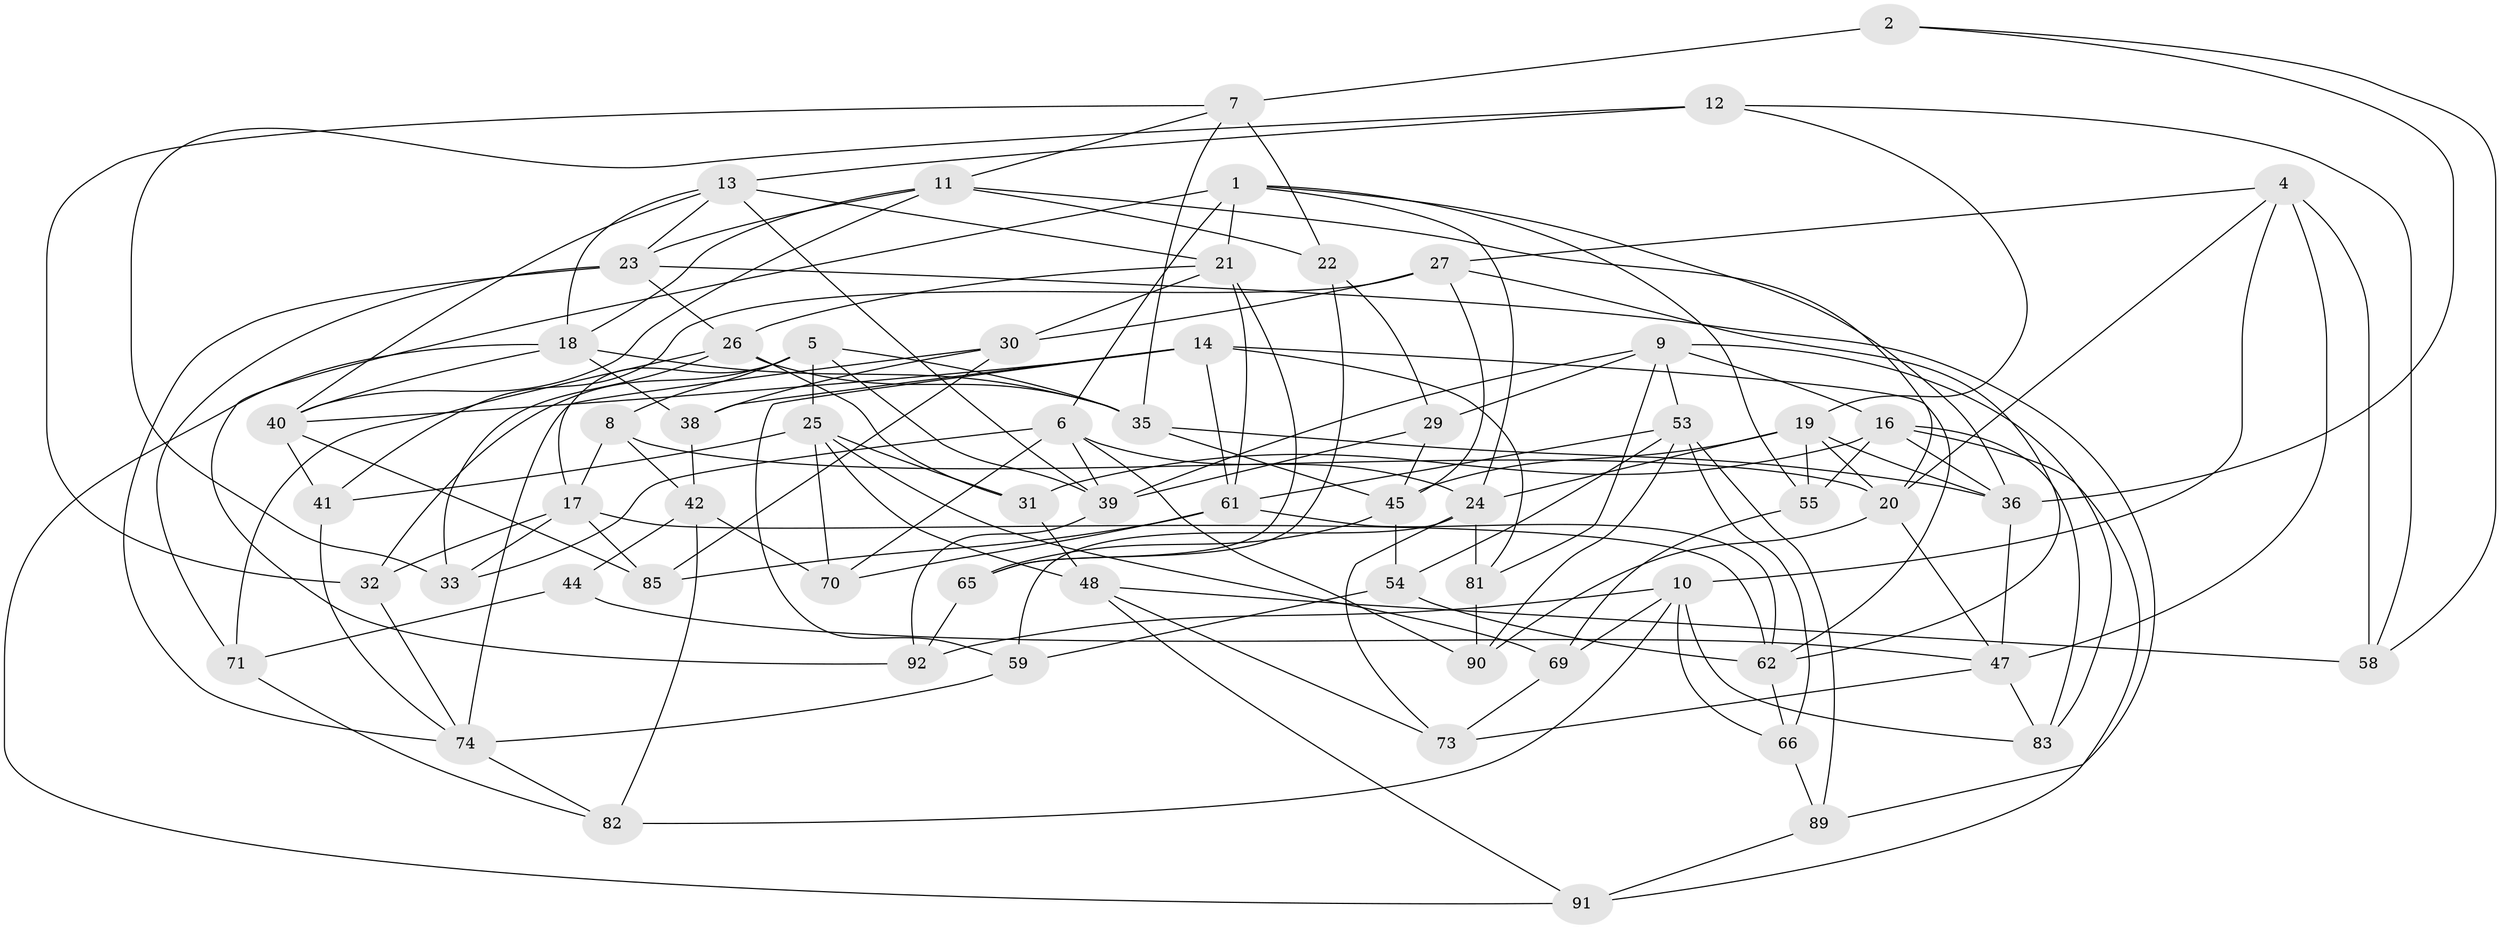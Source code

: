 // Generated by graph-tools (version 1.1) at 2025/24/03/03/25 07:24:27]
// undirected, 63 vertices, 156 edges
graph export_dot {
graph [start="1"]
  node [color=gray90,style=filled];
  1 [super="+3"];
  2;
  4 [super="+50"];
  5 [super="+49"];
  6 [super="+60"];
  7 [super="+46"];
  8;
  9 [super="+67"];
  10 [super="+97"];
  11 [super="+51"];
  12;
  13 [super="+15"];
  14 [super="+80"];
  16 [super="+75"];
  17 [super="+57"];
  18 [super="+52"];
  19 [super="+87"];
  20 [super="+56"];
  21 [super="+63"];
  22;
  23 [super="+34"];
  24 [super="+37"];
  25 [super="+93"];
  26 [super="+76"];
  27 [super="+28"];
  29;
  30 [super="+43"];
  31;
  32;
  33;
  35 [super="+78"];
  36 [super="+95"];
  38;
  39 [super="+79"];
  40 [super="+98"];
  41;
  42 [super="+84"];
  44;
  45 [super="+72"];
  47 [super="+64"];
  48 [super="+68"];
  53 [super="+88"];
  54;
  55;
  58 [super="+96"];
  59;
  61 [super="+77"];
  62 [super="+94"];
  65;
  66;
  69;
  70;
  71;
  73;
  74 [super="+86"];
  81;
  82;
  83;
  85;
  89;
  90;
  91;
  92;
  1 -- 92;
  1 -- 6;
  1 -- 24;
  1 -- 55;
  1 -- 21;
  1 -- 36;
  2 -- 7 [weight=2];
  2 -- 58;
  2 -- 36;
  4 -- 58 [weight=2];
  4 -- 10;
  4 -- 27;
  4 -- 20;
  4 -- 47;
  5 -- 8;
  5 -- 39;
  5 -- 32;
  5 -- 25;
  5 -- 17;
  5 -- 35;
  6 -- 90;
  6 -- 39;
  6 -- 24;
  6 -- 33;
  6 -- 70;
  7 -- 22;
  7 -- 32;
  7 -- 35;
  7 -- 11;
  8 -- 17;
  8 -- 20;
  8 -- 42;
  9 -- 53;
  9 -- 83;
  9 -- 39;
  9 -- 16;
  9 -- 29;
  9 -- 81;
  10 -- 83;
  10 -- 66;
  10 -- 92;
  10 -- 82;
  10 -- 69;
  11 -- 22;
  11 -- 20;
  11 -- 40;
  11 -- 18;
  11 -- 23;
  12 -- 58;
  12 -- 33;
  12 -- 13;
  12 -- 19;
  13 -- 39;
  13 -- 23;
  13 -- 40;
  13 -- 18;
  13 -- 21;
  14 -- 38;
  14 -- 59;
  14 -- 62;
  14 -- 40;
  14 -- 81;
  14 -- 61;
  16 -- 31;
  16 -- 83;
  16 -- 91;
  16 -- 36;
  16 -- 55;
  17 -- 32;
  17 -- 33;
  17 -- 85;
  17 -- 62;
  18 -- 40;
  18 -- 91;
  18 -- 38;
  18 -- 35;
  19 -- 55;
  19 -- 45;
  19 -- 36;
  19 -- 20;
  19 -- 24;
  20 -- 90;
  20 -- 47;
  21 -- 61;
  21 -- 65;
  21 -- 30;
  21 -- 26;
  22 -- 65;
  22 -- 29;
  23 -- 89;
  23 -- 74;
  23 -- 71;
  23 -- 26;
  24 -- 73;
  24 -- 81;
  24 -- 59;
  25 -- 31;
  25 -- 69;
  25 -- 48;
  25 -- 70;
  25 -- 41;
  26 -- 35;
  26 -- 33;
  26 -- 31;
  26 -- 71;
  27 -- 45;
  27 -- 41;
  27 -- 62;
  27 -- 30 [weight=2];
  29 -- 39;
  29 -- 45;
  30 -- 85;
  30 -- 38;
  30 -- 74;
  31 -- 48;
  32 -- 74;
  35 -- 45;
  35 -- 36;
  36 -- 47;
  38 -- 42;
  39 -- 92;
  40 -- 85;
  40 -- 41;
  41 -- 74;
  42 -- 44 [weight=2];
  42 -- 82;
  42 -- 70;
  44 -- 71;
  44 -- 47;
  45 -- 54;
  45 -- 65;
  47 -- 83;
  47 -- 73;
  48 -- 73;
  48 -- 91;
  48 -- 58 [weight=2];
  53 -- 89;
  53 -- 61;
  53 -- 66;
  53 -- 90;
  53 -- 54;
  54 -- 59;
  54 -- 62;
  55 -- 69;
  59 -- 74;
  61 -- 70;
  61 -- 85;
  61 -- 62;
  62 -- 66;
  65 -- 92;
  66 -- 89;
  69 -- 73;
  71 -- 82;
  74 -- 82;
  81 -- 90;
  89 -- 91;
}
